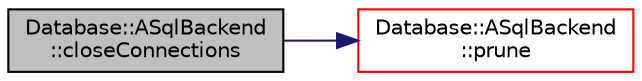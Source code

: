 digraph "Database::ASqlBackend::closeConnections"
{
 // LATEX_PDF_SIZE
  edge [fontname="Helvetica",fontsize="10",labelfontname="Helvetica",labelfontsize="10"];
  node [fontname="Helvetica",fontsize="10",shape=record];
  rankdir="LR";
  Node1 [label="Database::ASqlBackend\l::closeConnections",height=0.2,width=0.4,color="black", fillcolor="grey75", style="filled", fontcolor="black",tooltip="close database connection"];
  Node1 -> Node2 [color="midnightblue",fontsize="10",style="solid",fontname="Helvetica"];
  Node2 [label="Database::ASqlBackend\l::prune",height=0.2,width=0.4,color="red", fillcolor="white", style="filled",URL="$class_database_1_1_a_sql_backend.html#a6781e0e515cd87e811f72520e9df095e",tooltip=" "];
}
